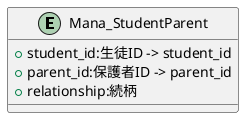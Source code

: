 @startuml

entity "Mana_StudentParent" {
    + student_id:生徒ID -> student_id
    + parent_id:保護者ID -> parent_id
    + relationship:続柄
}

@enduml
